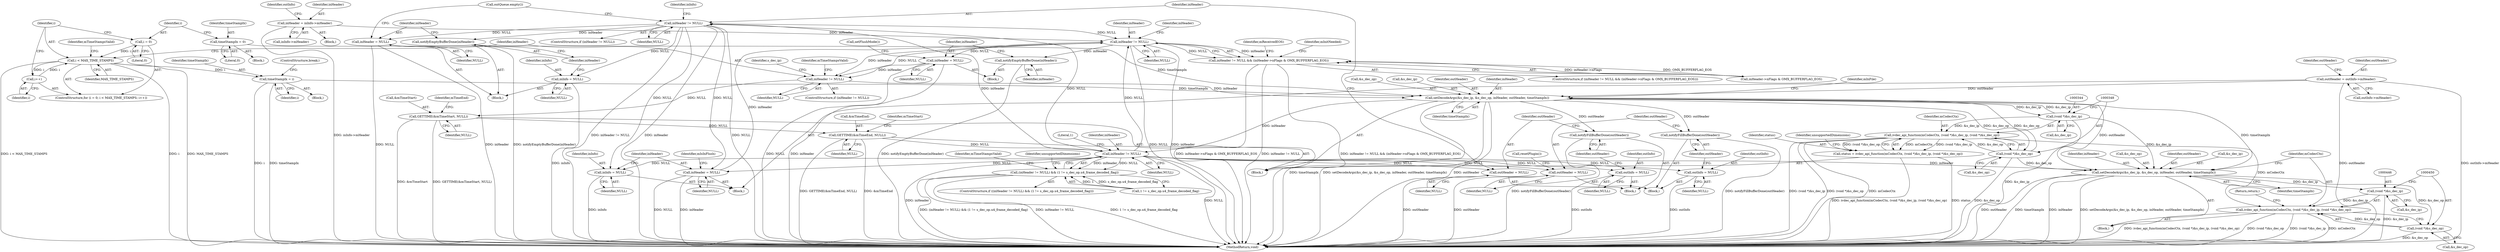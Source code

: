 digraph "1_Android_918eeaa29d99d257282fafec931b4bda0e3bae12_3@pointer" {
"1000657" [label="(Call,inHeader != NULL)"];
"1000397" [label="(Call,inHeader != NULL)"];
"1000299" [label="(Call,setDecodeArgs(&s_dec_ip, &s_dec_op, inHeader, outHeader, timeStampIx))"];
"1000343" [label="(Call,(void *)&s_dec_ip)"];
"1000347" [label="(Call,(void *)&s_dec_op)"];
"1000276" [label="(Call,inHeader != NULL)"];
"1000225" [label="(Call,inHeader = NULL)"];
"1000197" [label="(Call,inHeader != NULL)"];
"1000163" [label="(Call,inHeader = inInfo->mHeader)"];
"1000148" [label="(Call,inHeader = NULL)"];
"1000657" [label="(Call,inHeader != NULL)"];
"1000175" [label="(Call,outHeader = outInfo->mHeader)"];
"1000252" [label="(Call,timeStampIx = 0)"];
"1000271" [label="(Call,timeStampIx = i)"];
"1000259" [label="(Call,i < MAX_TIME_STAMPS)"];
"1000262" [label="(Call,i++)"];
"1000256" [label="(Call,i = 0)"];
"1000369" [label="(Call,GETTIME(&mTimeEnd, NULL))"];
"1000330" [label="(Call,GETTIME(&mTimeStart, NULL))"];
"1000145" [label="(Call,inInfo = NULL)"];
"1000196" [label="(Call,inHeader != NULL && (inHeader->nFlags & OMX_BUFFERFLAG_EOS))"];
"1000223" [label="(Call,notifyEmptyBufferDone(inHeader))"];
"1000341" [label="(Call,ivdec_api_function(mCodecCtx, (void *)&s_dec_ip, (void *)&s_dec_op))"];
"1000339" [label="(Call,status = ivdec_api_function(mCodecCtx, (void *)&s_dec_ip, (void *)&s_dec_op))"];
"1000443" [label="(Call,ivdec_api_function(mCodecCtx, (void *)&s_dec_ip, (void *)&s_dec_op))"];
"1000435" [label="(Call,setDecodeArgs(&s_dec_ip, &s_dec_op, inHeader, outHeader, timeStampIx))"];
"1000445" [label="(Call,(void *)&s_dec_ip)"];
"1000449" [label="(Call,(void *)&s_dec_op)"];
"1000396" [label="(Call,(inHeader != NULL) && (1 != s_dec_op.u4_frame_decoded_flag))"];
"1000614" [label="(Call,outInfo = NULL)"];
"1000619" [label="(Call,outHeader = NULL)"];
"1000647" [label="(Call,outInfo = NULL)"];
"1000652" [label="(Call,outHeader = NULL)"];
"1000668" [label="(Call,inInfo = NULL)"];
"1000671" [label="(Call,notifyEmptyBufferDone(inHeader))"];
"1000673" [label="(Call,inHeader = NULL)"];
"1000617" [label="(Call,notifyFillBufferDone(outHeader))"];
"1000650" [label="(Call,notifyFillBufferDone(outHeader))"];
"1000654" [label="(Identifier,NULL)"];
"1000272" [label="(Identifier,timeStampIx)"];
"1000657" [label="(Call,inHeader != NULL)"];
"1000343" [label="(Call,(void *)&s_dec_ip)"];
"1000438" [label="(Call,&s_dec_op)"];
"1000263" [label="(Identifier,i)"];
"1000441" [label="(Identifier,outHeader)"];
"1000304" [label="(Identifier,inHeader)"];
"1000650" [label="(Call,notifyFillBufferDone(outHeader))"];
"1000397" [label="(Call,inHeader != NULL)"];
"1000262" [label="(Call,i++)"];
"1000653" [label="(Identifier,outHeader)"];
"1000649" [label="(Identifier,NULL)"];
"1000408" [label="(Identifier,mTimeStampsValid)"];
"1000374" [label="(Identifier,mTimeStart)"];
"1000331" [label="(Call,&mTimeStart)"];
"1000277" [label="(Identifier,inHeader)"];
"1000195" [label="(ControlStructure,if (inHeader != NULL && (inHeader->nFlags & OMX_BUFFERFLAG_EOS)))"];
"1000442" [label="(Identifier,timeStampIx)"];
"1000398" [label="(Identifier,inHeader)"];
"1000165" [label="(Call,inInfo->mHeader)"];
"1000669" [label="(Identifier,inInfo)"];
"1000252" [label="(Call,timeStampIx = 0)"];
"1000648" [label="(Identifier,outInfo)"];
"1000164" [label="(Identifier,inHeader)"];
"1000353" [label="(Identifier,unsupportedDimensions)"];
"1000260" [label="(Identifier,i)"];
"1000651" [label="(Identifier,outHeader)"];
"1000370" [label="(Call,&mTimeEnd)"];
"1000671" [label="(Call,notifyEmptyBufferDone(inHeader))"];
"1000308" [label="(Identifier,mInFile)"];
"1000226" [label="(Identifier,inHeader)"];
"1000197" [label="(Call,inHeader != NULL)"];
"1000614" [label="(Call,outInfo = NULL)"];
"1000268" [label="(Identifier,mTimeStampsValid)"];
"1000400" [label="(Call,1 != s_dec_op.u4_frame_decoded_flag)"];
"1000395" [label="(ControlStructure,if ((inHeader != NULL) && (1 != s_dec_op.u4_frame_decoded_flag)))"];
"1000177" [label="(Call,outInfo->mHeader)"];
"1000146" [label="(Identifier,inInfo)"];
"1000670" [label="(Identifier,NULL)"];
"1000443" [label="(Call,ivdec_api_function(mCodecCtx, (void *)&s_dec_ip, (void *)&s_dec_op))"];
"1000259" [label="(Call,i < MAX_TIME_STAMPS)"];
"1000401" [label="(Literal,1)"];
"1000330" [label="(Call,GETTIME(&mTimeStart, NULL))"];
"1000148" [label="(Call,inHeader = NULL)"];
"1000261" [label="(Identifier,MAX_TIME_STAMPS)"];
"1000451" [label="(Call,&s_dec_op)"];
"1000172" [label="(Identifier,outInfo)"];
"1000158" [label="(Block,)"];
"1000349" [label="(Call,&s_dec_op)"];
"1000619" [label="(Call,outHeader = NULL)"];
"1000282" [label="(Identifier,mTimeStampsValid)"];
"1000207" [label="(Identifier,mReceivedEOS)"];
"1000182" [label="(Identifier,outHeader)"];
"1000675" [label="(Identifier,NULL)"];
"1000200" [label="(Call,inHeader->nFlags & OMX_BUFFERFLAG_EOS)"];
"1000257" [label="(Identifier,i)"];
"1000256" [label="(Call,i = 0)"];
"1000615" [label="(Identifier,outInfo)"];
"1000224" [label="(Identifier,inHeader)"];
"1000292" [label="(Block,)"];
"1000340" [label="(Identifier,status)"];
"1000652" [label="(Call,outHeader = NULL)"];
"1000302" [label="(Call,&s_dec_op)"];
"1000668" [label="(Call,inInfo = NULL)"];
"1000300" [label="(Call,&s_dec_ip)"];
"1000589" [label="(Block,)"];
"1000149" [label="(Identifier,inHeader)"];
"1000672" [label="(Identifier,inHeader)"];
"1000616" [label="(Identifier,NULL)"];
"1000278" [label="(Identifier,NULL)"];
"1000299" [label="(Call,setDecodeArgs(&s_dec_ip, &s_dec_op, inHeader, outHeader, timeStampIx))"];
"1000335" [label="(Identifier,mTimeEnd)"];
"1000416" [label="(Block,)"];
"1000660" [label="(Block,)"];
"1000305" [label="(Identifier,outHeader)"];
"1000258" [label="(Literal,0)"];
"1000301" [label="(Identifier,s_dec_ip)"];
"1000369" [label="(Call,GETTIME(&mTimeEnd, NULL))"];
"1000153" [label="(Identifier,mIsInFlush)"];
"1000150" [label="(Identifier,NULL)"];
"1000444" [label="(Identifier,mCodecCtx)"];
"1000276" [label="(Call,inHeader != NULL)"];
"1000228" [label="(Call,setFlushMode())"];
"1000270" [label="(Block,)"];
"1000271" [label="(Call,timeStampIx = i)"];
"1000449" [label="(Call,(void *)&s_dec_op)"];
"1000227" [label="(Identifier,NULL)"];
"1000342" [label="(Identifier,mCodecCtx)"];
"1000196" [label="(Call,inHeader != NULL && (inHeader->nFlags & OMX_BUFFERFLAG_EOS))"];
"1000436" [label="(Call,&s_dec_ip)"];
"1000629" [label="(Block,)"];
"1000656" [label="(ControlStructure,if (inHeader != NULL))"];
"1000618" [label="(Identifier,outHeader)"];
"1000341" [label="(Call,ivdec_api_function(mCodecCtx, (void *)&s_dec_ip, (void *)&s_dec_op))"];
"1000199" [label="(Identifier,NULL)"];
"1000273" [label="(Identifier,i)"];
"1000658" [label="(Identifier,inHeader)"];
"1000176" [label="(Identifier,outHeader)"];
"1000275" [label="(ControlStructure,if (inHeader != NULL))"];
"1000231" [label="(Identifier,mInitNeeded)"];
"1000215" [label="(Block,)"];
"1000223" [label="(Call,notifyEmptyBufferDone(inHeader))"];
"1000647" [label="(Call,outInfo = NULL)"];
"1000225" [label="(Call,inHeader = NULL)"];
"1000372" [label="(Identifier,NULL)"];
"1000617" [label="(Call,notifyFillBufferDone(outHeader))"];
"1000620" [label="(Identifier,outHeader)"];
"1000663" [label="(Identifier,inInfo)"];
"1000621" [label="(Identifier,NULL)"];
"1000147" [label="(Identifier,NULL)"];
"1000145" [label="(Call,inInfo = NULL)"];
"1000655" [label="(Call,resetPlugin())"];
"1000306" [label="(Identifier,timeStampIx)"];
"1000440" [label="(Identifier,inHeader)"];
"1000175" [label="(Call,outHeader = outInfo->mHeader)"];
"1000453" [label="(Return,return;)"];
"1000347" [label="(Call,(void *)&s_dec_op)"];
"1000413" [label="(Identifier,unsupportedDimensions)"];
"1000435" [label="(Call,setDecodeArgs(&s_dec_ip, &s_dec_op, inHeader, outHeader, timeStampIx))"];
"1000202" [label="(Identifier,inHeader)"];
"1000396" [label="(Call,(inHeader != NULL) && (1 != s_dec_op.u4_frame_decoded_flag))"];
"1000163" [label="(Call,inHeader = inInfo->mHeader)"];
"1000399" [label="(Identifier,NULL)"];
"1000254" [label="(Literal,0)"];
"1000253" [label="(Identifier,timeStampIx)"];
"1000139" [label="(Block,)"];
"1000255" [label="(ControlStructure,for (i = 0; i < MAX_TIME_STAMPS; i++))"];
"1000447" [label="(Call,&s_dec_ip)"];
"1000333" [label="(Identifier,NULL)"];
"1000274" [label="(ControlStructure,break;)"];
"1000673" [label="(Call,inHeader = NULL)"];
"1000250" [label="(Block,)"];
"1000674" [label="(Identifier,inHeader)"];
"1000339" [label="(Call,status = ivdec_api_function(mCodecCtx, (void *)&s_dec_ip, (void *)&s_dec_op))"];
"1000198" [label="(Identifier,inHeader)"];
"1000138" [label="(Call,outQueue.empty())"];
"1000659" [label="(Identifier,NULL)"];
"1000445" [label="(Call,(void *)&s_dec_ip)"];
"1000345" [label="(Call,&s_dec_ip)"];
"1000676" [label="(MethodReturn,void)"];
"1000657" -> "1000656"  [label="AST: "];
"1000657" -> "1000659"  [label="CFG: "];
"1000658" -> "1000657"  [label="AST: "];
"1000659" -> "1000657"  [label="AST: "];
"1000138" -> "1000657"  [label="CFG: "];
"1000663" -> "1000657"  [label="CFG: "];
"1000657" -> "1000676"  [label="DDG: inHeader"];
"1000657" -> "1000676"  [label="DDG: NULL"];
"1000657" -> "1000676"  [label="DDG: inHeader != NULL"];
"1000657" -> "1000145"  [label="DDG: NULL"];
"1000657" -> "1000148"  [label="DDG: NULL"];
"1000657" -> "1000197"  [label="DDG: NULL"];
"1000397" -> "1000657"  [label="DDG: inHeader"];
"1000397" -> "1000657"  [label="DDG: NULL"];
"1000657" -> "1000668"  [label="DDG: NULL"];
"1000657" -> "1000671"  [label="DDG: inHeader"];
"1000657" -> "1000673"  [label="DDG: NULL"];
"1000397" -> "1000396"  [label="AST: "];
"1000397" -> "1000399"  [label="CFG: "];
"1000398" -> "1000397"  [label="AST: "];
"1000399" -> "1000397"  [label="AST: "];
"1000401" -> "1000397"  [label="CFG: "];
"1000396" -> "1000397"  [label="CFG: "];
"1000397" -> "1000676"  [label="DDG: inHeader"];
"1000397" -> "1000676"  [label="DDG: NULL"];
"1000397" -> "1000145"  [label="DDG: NULL"];
"1000397" -> "1000148"  [label="DDG: NULL"];
"1000397" -> "1000197"  [label="DDG: NULL"];
"1000397" -> "1000396"  [label="DDG: inHeader"];
"1000397" -> "1000396"  [label="DDG: NULL"];
"1000299" -> "1000397"  [label="DDG: inHeader"];
"1000369" -> "1000397"  [label="DDG: NULL"];
"1000397" -> "1000435"  [label="DDG: inHeader"];
"1000397" -> "1000614"  [label="DDG: NULL"];
"1000397" -> "1000619"  [label="DDG: NULL"];
"1000397" -> "1000647"  [label="DDG: NULL"];
"1000397" -> "1000652"  [label="DDG: NULL"];
"1000299" -> "1000292"  [label="AST: "];
"1000299" -> "1000306"  [label="CFG: "];
"1000300" -> "1000299"  [label="AST: "];
"1000302" -> "1000299"  [label="AST: "];
"1000304" -> "1000299"  [label="AST: "];
"1000305" -> "1000299"  [label="AST: "];
"1000306" -> "1000299"  [label="AST: "];
"1000308" -> "1000299"  [label="CFG: "];
"1000299" -> "1000676"  [label="DDG: setDecodeArgs(&s_dec_ip, &s_dec_op, inHeader, outHeader, timeStampIx)"];
"1000299" -> "1000676"  [label="DDG: outHeader"];
"1000299" -> "1000676"  [label="DDG: timeStampIx"];
"1000343" -> "1000299"  [label="DDG: &s_dec_ip"];
"1000347" -> "1000299"  [label="DDG: &s_dec_op"];
"1000276" -> "1000299"  [label="DDG: inHeader"];
"1000175" -> "1000299"  [label="DDG: outHeader"];
"1000252" -> "1000299"  [label="DDG: timeStampIx"];
"1000271" -> "1000299"  [label="DDG: timeStampIx"];
"1000299" -> "1000343"  [label="DDG: &s_dec_ip"];
"1000299" -> "1000347"  [label="DDG: &s_dec_op"];
"1000299" -> "1000435"  [label="DDG: outHeader"];
"1000299" -> "1000435"  [label="DDG: timeStampIx"];
"1000299" -> "1000617"  [label="DDG: outHeader"];
"1000299" -> "1000650"  [label="DDG: outHeader"];
"1000343" -> "1000341"  [label="AST: "];
"1000343" -> "1000345"  [label="CFG: "];
"1000344" -> "1000343"  [label="AST: "];
"1000345" -> "1000343"  [label="AST: "];
"1000348" -> "1000343"  [label="CFG: "];
"1000343" -> "1000676"  [label="DDG: &s_dec_ip"];
"1000343" -> "1000341"  [label="DDG: &s_dec_ip"];
"1000343" -> "1000435"  [label="DDG: &s_dec_ip"];
"1000347" -> "1000341"  [label="AST: "];
"1000347" -> "1000349"  [label="CFG: "];
"1000348" -> "1000347"  [label="AST: "];
"1000349" -> "1000347"  [label="AST: "];
"1000341" -> "1000347"  [label="CFG: "];
"1000347" -> "1000676"  [label="DDG: &s_dec_op"];
"1000347" -> "1000341"  [label="DDG: &s_dec_op"];
"1000347" -> "1000435"  [label="DDG: &s_dec_op"];
"1000276" -> "1000275"  [label="AST: "];
"1000276" -> "1000278"  [label="CFG: "];
"1000277" -> "1000276"  [label="AST: "];
"1000278" -> "1000276"  [label="AST: "];
"1000282" -> "1000276"  [label="CFG: "];
"1000301" -> "1000276"  [label="CFG: "];
"1000225" -> "1000276"  [label="DDG: inHeader"];
"1000197" -> "1000276"  [label="DDG: inHeader"];
"1000197" -> "1000276"  [label="DDG: NULL"];
"1000276" -> "1000330"  [label="DDG: NULL"];
"1000225" -> "1000215"  [label="AST: "];
"1000225" -> "1000227"  [label="CFG: "];
"1000226" -> "1000225"  [label="AST: "];
"1000227" -> "1000225"  [label="AST: "];
"1000228" -> "1000225"  [label="CFG: "];
"1000225" -> "1000676"  [label="DDG: NULL"];
"1000225" -> "1000676"  [label="DDG: inHeader"];
"1000197" -> "1000225"  [label="DDG: NULL"];
"1000197" -> "1000196"  [label="AST: "];
"1000197" -> "1000199"  [label="CFG: "];
"1000198" -> "1000197"  [label="AST: "];
"1000199" -> "1000197"  [label="AST: "];
"1000202" -> "1000197"  [label="CFG: "];
"1000196" -> "1000197"  [label="CFG: "];
"1000197" -> "1000676"  [label="DDG: NULL"];
"1000197" -> "1000676"  [label="DDG: inHeader"];
"1000197" -> "1000196"  [label="DDG: inHeader"];
"1000197" -> "1000196"  [label="DDG: NULL"];
"1000163" -> "1000197"  [label="DDG: inHeader"];
"1000148" -> "1000197"  [label="DDG: inHeader"];
"1000197" -> "1000223"  [label="DDG: inHeader"];
"1000163" -> "1000158"  [label="AST: "];
"1000163" -> "1000165"  [label="CFG: "];
"1000164" -> "1000163"  [label="AST: "];
"1000165" -> "1000163"  [label="AST: "];
"1000172" -> "1000163"  [label="CFG: "];
"1000163" -> "1000676"  [label="DDG: inInfo->mHeader"];
"1000148" -> "1000139"  [label="AST: "];
"1000148" -> "1000150"  [label="CFG: "];
"1000149" -> "1000148"  [label="AST: "];
"1000150" -> "1000148"  [label="AST: "];
"1000153" -> "1000148"  [label="CFG: "];
"1000148" -> "1000676"  [label="DDG: inHeader"];
"1000148" -> "1000676"  [label="DDG: NULL"];
"1000175" -> "1000139"  [label="AST: "];
"1000175" -> "1000177"  [label="CFG: "];
"1000176" -> "1000175"  [label="AST: "];
"1000177" -> "1000175"  [label="AST: "];
"1000182" -> "1000175"  [label="CFG: "];
"1000175" -> "1000676"  [label="DDG: outHeader"];
"1000175" -> "1000676"  [label="DDG: outInfo->mHeader"];
"1000252" -> "1000250"  [label="AST: "];
"1000252" -> "1000254"  [label="CFG: "];
"1000253" -> "1000252"  [label="AST: "];
"1000254" -> "1000252"  [label="AST: "];
"1000257" -> "1000252"  [label="CFG: "];
"1000271" -> "1000270"  [label="AST: "];
"1000271" -> "1000273"  [label="CFG: "];
"1000272" -> "1000271"  [label="AST: "];
"1000273" -> "1000271"  [label="AST: "];
"1000274" -> "1000271"  [label="CFG: "];
"1000271" -> "1000676"  [label="DDG: i"];
"1000271" -> "1000676"  [label="DDG: timeStampIx"];
"1000259" -> "1000271"  [label="DDG: i"];
"1000259" -> "1000255"  [label="AST: "];
"1000259" -> "1000261"  [label="CFG: "];
"1000260" -> "1000259"  [label="AST: "];
"1000261" -> "1000259"  [label="AST: "];
"1000268" -> "1000259"  [label="CFG: "];
"1000277" -> "1000259"  [label="CFG: "];
"1000259" -> "1000676"  [label="DDG: i < MAX_TIME_STAMPS"];
"1000259" -> "1000676"  [label="DDG: i"];
"1000259" -> "1000676"  [label="DDG: MAX_TIME_STAMPS"];
"1000262" -> "1000259"  [label="DDG: i"];
"1000256" -> "1000259"  [label="DDG: i"];
"1000259" -> "1000262"  [label="DDG: i"];
"1000262" -> "1000255"  [label="AST: "];
"1000262" -> "1000263"  [label="CFG: "];
"1000263" -> "1000262"  [label="AST: "];
"1000260" -> "1000262"  [label="CFG: "];
"1000256" -> "1000255"  [label="AST: "];
"1000256" -> "1000258"  [label="CFG: "];
"1000257" -> "1000256"  [label="AST: "];
"1000258" -> "1000256"  [label="AST: "];
"1000260" -> "1000256"  [label="CFG: "];
"1000369" -> "1000292"  [label="AST: "];
"1000369" -> "1000372"  [label="CFG: "];
"1000370" -> "1000369"  [label="AST: "];
"1000372" -> "1000369"  [label="AST: "];
"1000374" -> "1000369"  [label="CFG: "];
"1000369" -> "1000676"  [label="DDG: GETTIME(&mTimeEnd, NULL)"];
"1000369" -> "1000676"  [label="DDG: &mTimeEnd"];
"1000330" -> "1000369"  [label="DDG: NULL"];
"1000330" -> "1000292"  [label="AST: "];
"1000330" -> "1000333"  [label="CFG: "];
"1000331" -> "1000330"  [label="AST: "];
"1000333" -> "1000330"  [label="AST: "];
"1000335" -> "1000330"  [label="CFG: "];
"1000330" -> "1000676"  [label="DDG: &mTimeStart"];
"1000330" -> "1000676"  [label="DDG: GETTIME(&mTimeStart, NULL)"];
"1000145" -> "1000139"  [label="AST: "];
"1000145" -> "1000147"  [label="CFG: "];
"1000146" -> "1000145"  [label="AST: "];
"1000147" -> "1000145"  [label="AST: "];
"1000149" -> "1000145"  [label="CFG: "];
"1000145" -> "1000676"  [label="DDG: inInfo"];
"1000196" -> "1000195"  [label="AST: "];
"1000196" -> "1000200"  [label="CFG: "];
"1000200" -> "1000196"  [label="AST: "];
"1000207" -> "1000196"  [label="CFG: "];
"1000231" -> "1000196"  [label="CFG: "];
"1000196" -> "1000676"  [label="DDG: inHeader->nFlags & OMX_BUFFERFLAG_EOS"];
"1000196" -> "1000676"  [label="DDG: inHeader != NULL"];
"1000196" -> "1000676"  [label="DDG: inHeader != NULL && (inHeader->nFlags & OMX_BUFFERFLAG_EOS)"];
"1000200" -> "1000196"  [label="DDG: inHeader->nFlags"];
"1000200" -> "1000196"  [label="DDG: OMX_BUFFERFLAG_EOS"];
"1000223" -> "1000215"  [label="AST: "];
"1000223" -> "1000224"  [label="CFG: "];
"1000224" -> "1000223"  [label="AST: "];
"1000226" -> "1000223"  [label="CFG: "];
"1000223" -> "1000676"  [label="DDG: notifyEmptyBufferDone(inHeader)"];
"1000341" -> "1000339"  [label="AST: "];
"1000342" -> "1000341"  [label="AST: "];
"1000339" -> "1000341"  [label="CFG: "];
"1000341" -> "1000676"  [label="DDG: (void *)&s_dec_ip"];
"1000341" -> "1000676"  [label="DDG: (void *)&s_dec_op"];
"1000341" -> "1000676"  [label="DDG: mCodecCtx"];
"1000341" -> "1000339"  [label="DDG: mCodecCtx"];
"1000341" -> "1000339"  [label="DDG: (void *)&s_dec_ip"];
"1000341" -> "1000339"  [label="DDG: (void *)&s_dec_op"];
"1000341" -> "1000443"  [label="DDG: mCodecCtx"];
"1000339" -> "1000292"  [label="AST: "];
"1000340" -> "1000339"  [label="AST: "];
"1000353" -> "1000339"  [label="CFG: "];
"1000339" -> "1000676"  [label="DDG: status"];
"1000339" -> "1000676"  [label="DDG: ivdec_api_function(mCodecCtx, (void *)&s_dec_ip, (void *)&s_dec_op)"];
"1000443" -> "1000416"  [label="AST: "];
"1000443" -> "1000449"  [label="CFG: "];
"1000444" -> "1000443"  [label="AST: "];
"1000445" -> "1000443"  [label="AST: "];
"1000449" -> "1000443"  [label="AST: "];
"1000453" -> "1000443"  [label="CFG: "];
"1000443" -> "1000676"  [label="DDG: ivdec_api_function(mCodecCtx, (void *)&s_dec_ip, (void *)&s_dec_op)"];
"1000443" -> "1000676"  [label="DDG: (void *)&s_dec_op"];
"1000443" -> "1000676"  [label="DDG: (void *)&s_dec_ip"];
"1000443" -> "1000676"  [label="DDG: mCodecCtx"];
"1000445" -> "1000443"  [label="DDG: &s_dec_ip"];
"1000449" -> "1000443"  [label="DDG: &s_dec_op"];
"1000435" -> "1000416"  [label="AST: "];
"1000435" -> "1000442"  [label="CFG: "];
"1000436" -> "1000435"  [label="AST: "];
"1000438" -> "1000435"  [label="AST: "];
"1000440" -> "1000435"  [label="AST: "];
"1000441" -> "1000435"  [label="AST: "];
"1000442" -> "1000435"  [label="AST: "];
"1000444" -> "1000435"  [label="CFG: "];
"1000435" -> "1000676"  [label="DDG: timeStampIx"];
"1000435" -> "1000676"  [label="DDG: inHeader"];
"1000435" -> "1000676"  [label="DDG: setDecodeArgs(&s_dec_ip, &s_dec_op, inHeader, outHeader, timeStampIx)"];
"1000435" -> "1000676"  [label="DDG: outHeader"];
"1000435" -> "1000445"  [label="DDG: &s_dec_ip"];
"1000435" -> "1000449"  [label="DDG: &s_dec_op"];
"1000445" -> "1000447"  [label="CFG: "];
"1000446" -> "1000445"  [label="AST: "];
"1000447" -> "1000445"  [label="AST: "];
"1000450" -> "1000445"  [label="CFG: "];
"1000445" -> "1000676"  [label="DDG: &s_dec_ip"];
"1000449" -> "1000451"  [label="CFG: "];
"1000450" -> "1000449"  [label="AST: "];
"1000451" -> "1000449"  [label="AST: "];
"1000449" -> "1000676"  [label="DDG: &s_dec_op"];
"1000396" -> "1000395"  [label="AST: "];
"1000396" -> "1000400"  [label="CFG: "];
"1000400" -> "1000396"  [label="AST: "];
"1000408" -> "1000396"  [label="CFG: "];
"1000413" -> "1000396"  [label="CFG: "];
"1000396" -> "1000676"  [label="DDG: (inHeader != NULL) && (1 != s_dec_op.u4_frame_decoded_flag)"];
"1000396" -> "1000676"  [label="DDG: inHeader != NULL"];
"1000396" -> "1000676"  [label="DDG: 1 != s_dec_op.u4_frame_decoded_flag"];
"1000400" -> "1000396"  [label="DDG: 1"];
"1000400" -> "1000396"  [label="DDG: s_dec_op.u4_frame_decoded_flag"];
"1000614" -> "1000589"  [label="AST: "];
"1000614" -> "1000616"  [label="CFG: "];
"1000615" -> "1000614"  [label="AST: "];
"1000616" -> "1000614"  [label="AST: "];
"1000618" -> "1000614"  [label="CFG: "];
"1000614" -> "1000676"  [label="DDG: outInfo"];
"1000619" -> "1000589"  [label="AST: "];
"1000619" -> "1000621"  [label="CFG: "];
"1000620" -> "1000619"  [label="AST: "];
"1000621" -> "1000619"  [label="AST: "];
"1000658" -> "1000619"  [label="CFG: "];
"1000619" -> "1000676"  [label="DDG: outHeader"];
"1000647" -> "1000629"  [label="AST: "];
"1000647" -> "1000649"  [label="CFG: "];
"1000648" -> "1000647"  [label="AST: "];
"1000649" -> "1000647"  [label="AST: "];
"1000651" -> "1000647"  [label="CFG: "];
"1000647" -> "1000676"  [label="DDG: outInfo"];
"1000652" -> "1000629"  [label="AST: "];
"1000652" -> "1000654"  [label="CFG: "];
"1000653" -> "1000652"  [label="AST: "];
"1000654" -> "1000652"  [label="AST: "];
"1000655" -> "1000652"  [label="CFG: "];
"1000652" -> "1000676"  [label="DDG: outHeader"];
"1000668" -> "1000660"  [label="AST: "];
"1000668" -> "1000670"  [label="CFG: "];
"1000669" -> "1000668"  [label="AST: "];
"1000670" -> "1000668"  [label="AST: "];
"1000672" -> "1000668"  [label="CFG: "];
"1000668" -> "1000676"  [label="DDG: inInfo"];
"1000671" -> "1000660"  [label="AST: "];
"1000671" -> "1000672"  [label="CFG: "];
"1000672" -> "1000671"  [label="AST: "];
"1000674" -> "1000671"  [label="CFG: "];
"1000671" -> "1000676"  [label="DDG: notifyEmptyBufferDone(inHeader)"];
"1000673" -> "1000660"  [label="AST: "];
"1000673" -> "1000675"  [label="CFG: "];
"1000674" -> "1000673"  [label="AST: "];
"1000675" -> "1000673"  [label="AST: "];
"1000138" -> "1000673"  [label="CFG: "];
"1000673" -> "1000676"  [label="DDG: NULL"];
"1000673" -> "1000676"  [label="DDG: inHeader"];
"1000617" -> "1000589"  [label="AST: "];
"1000617" -> "1000618"  [label="CFG: "];
"1000618" -> "1000617"  [label="AST: "];
"1000620" -> "1000617"  [label="CFG: "];
"1000617" -> "1000676"  [label="DDG: notifyFillBufferDone(outHeader)"];
"1000650" -> "1000629"  [label="AST: "];
"1000650" -> "1000651"  [label="CFG: "];
"1000651" -> "1000650"  [label="AST: "];
"1000653" -> "1000650"  [label="CFG: "];
"1000650" -> "1000676"  [label="DDG: notifyFillBufferDone(outHeader)"];
}
